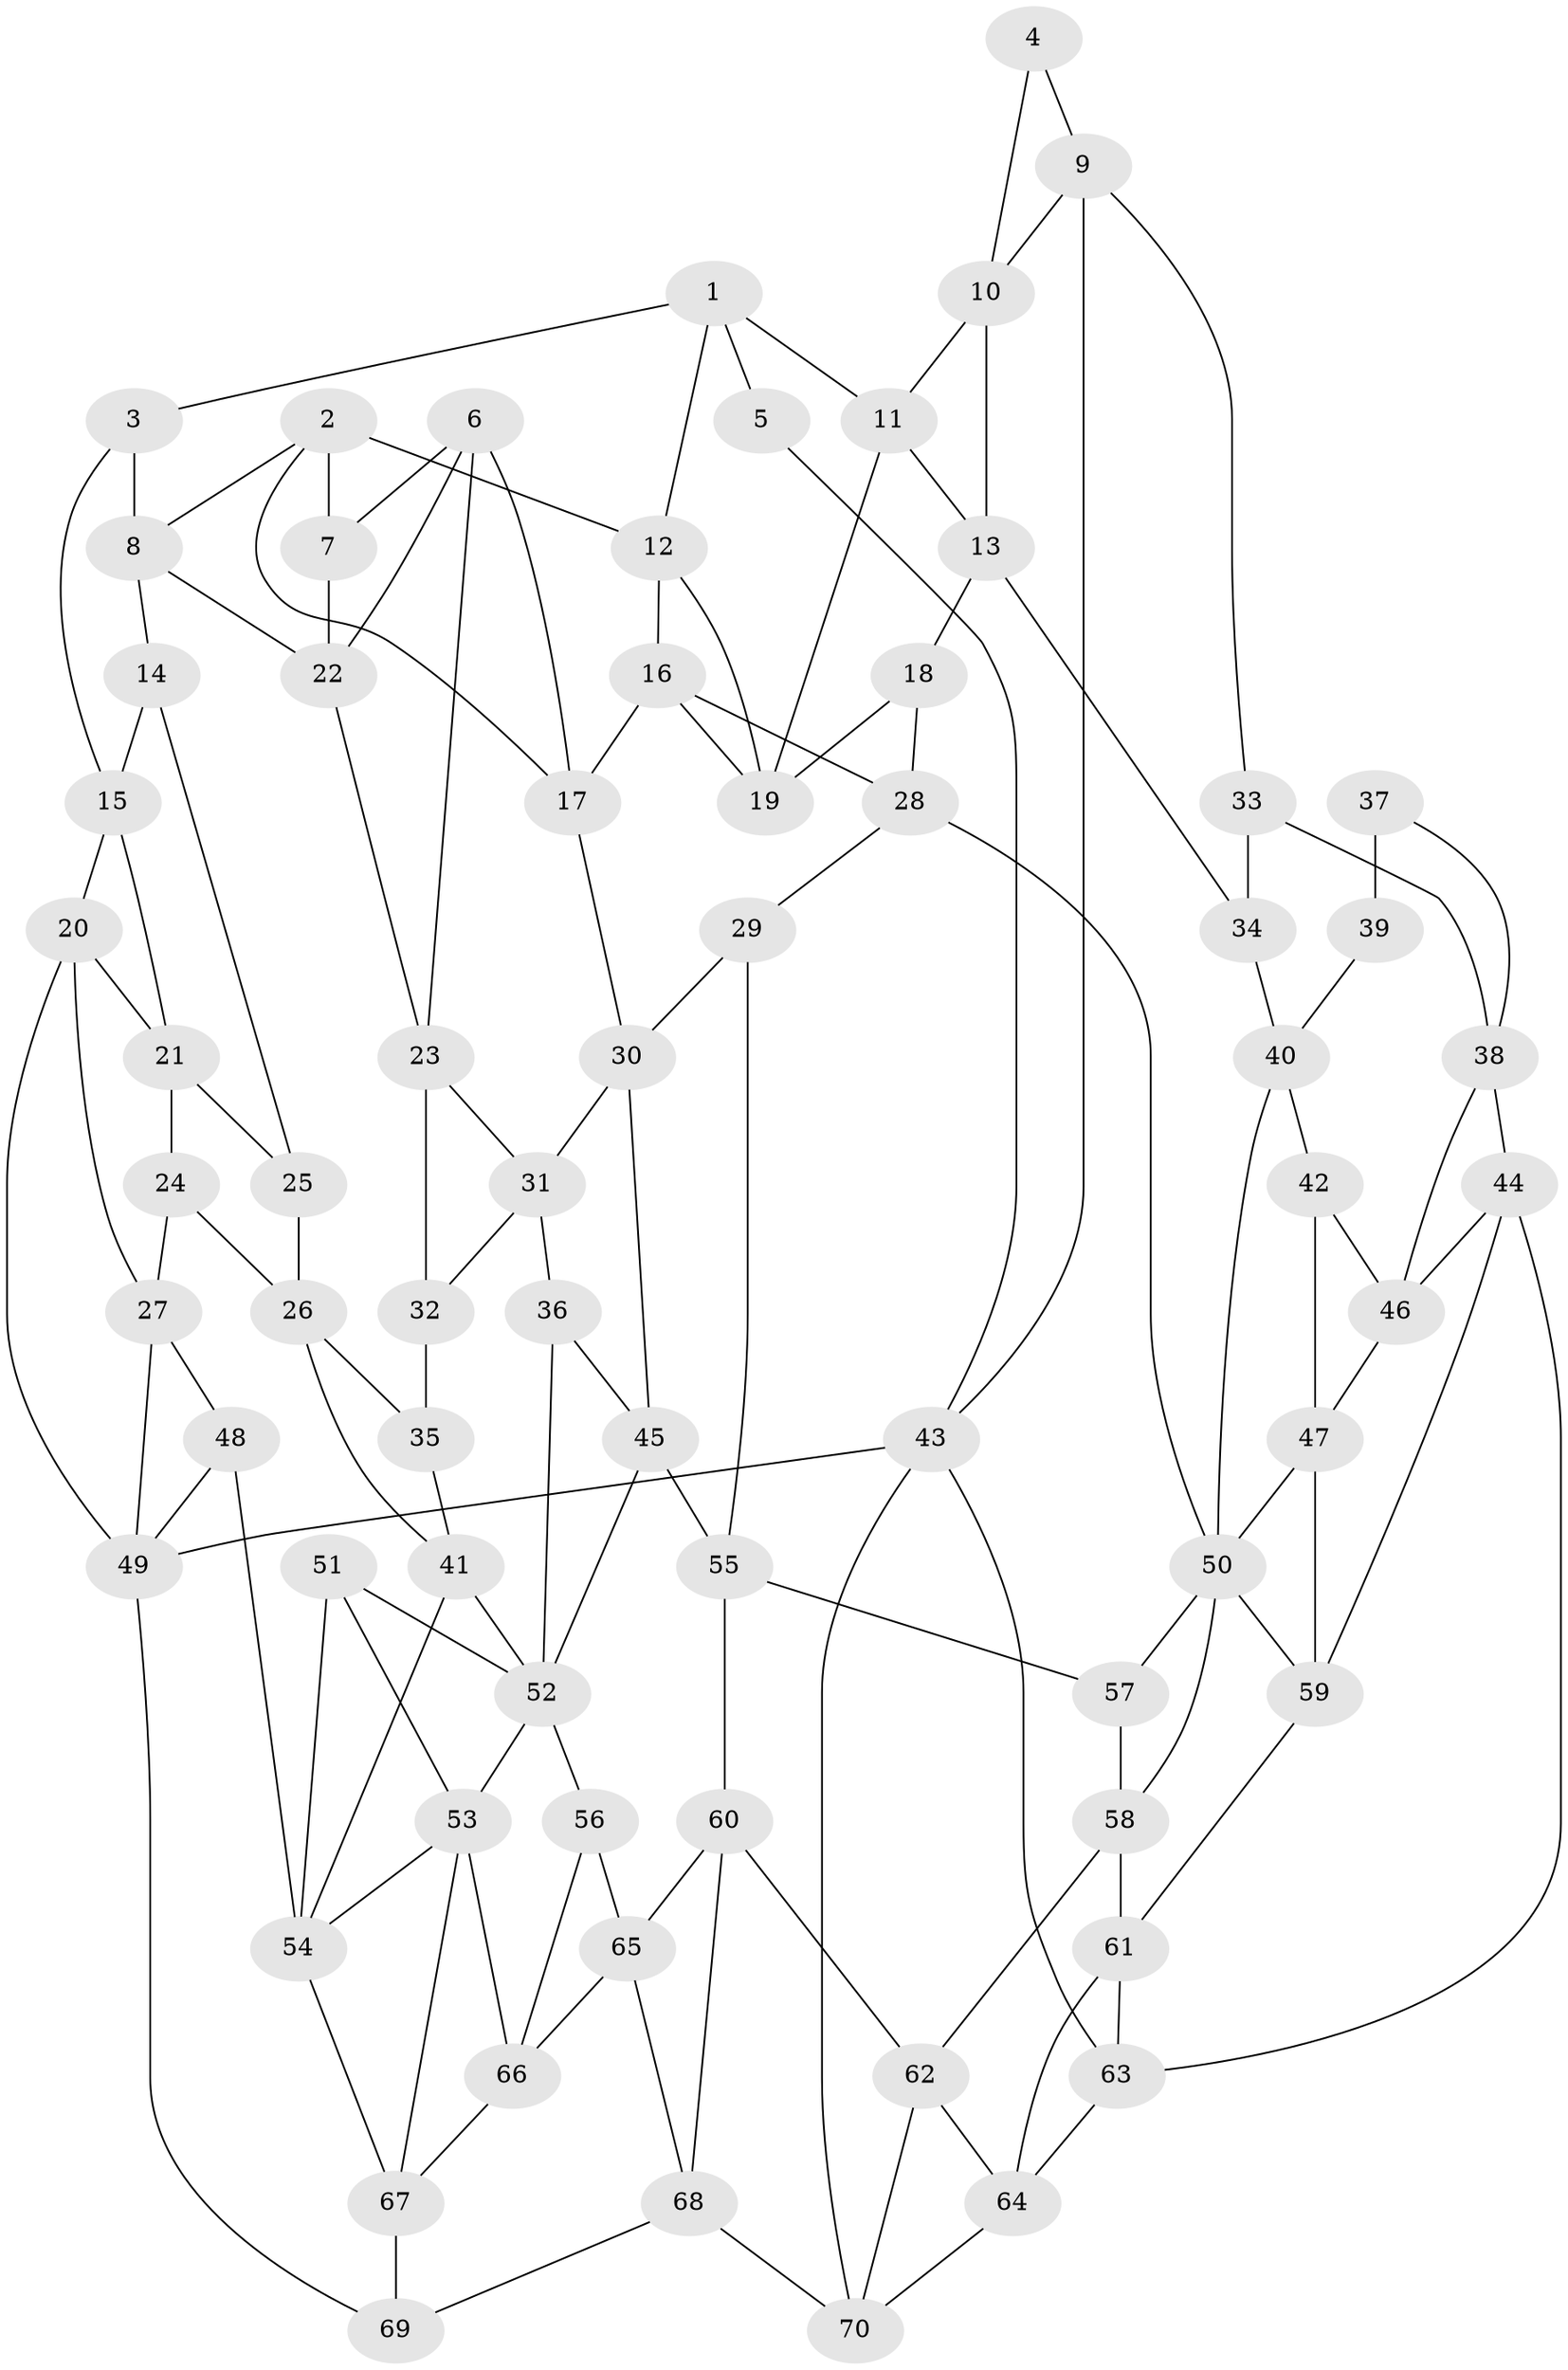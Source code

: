 // original degree distribution, {3: 0.02857142857142857, 5: 0.6, 4: 0.17857142857142858, 6: 0.19285714285714287}
// Generated by graph-tools (version 1.1) at 2025/27/03/09/25 03:27:12]
// undirected, 70 vertices, 131 edges
graph export_dot {
graph [start="1"]
  node [color=gray90,style=filled];
  1;
  2;
  3;
  4;
  5;
  6;
  7;
  8;
  9;
  10;
  11;
  12;
  13;
  14;
  15;
  16;
  17;
  18;
  19;
  20;
  21;
  22;
  23;
  24;
  25;
  26;
  27;
  28;
  29;
  30;
  31;
  32;
  33;
  34;
  35;
  36;
  37;
  38;
  39;
  40;
  41;
  42;
  43;
  44;
  45;
  46;
  47;
  48;
  49;
  50;
  51;
  52;
  53;
  54;
  55;
  56;
  57;
  58;
  59;
  60;
  61;
  62;
  63;
  64;
  65;
  66;
  67;
  68;
  69;
  70;
  1 -- 3 [weight=1.0];
  1 -- 5 [weight=1.0];
  1 -- 11 [weight=1.0];
  1 -- 12 [weight=1.0];
  2 -- 7 [weight=2.0];
  2 -- 8 [weight=1.0];
  2 -- 12 [weight=1.0];
  2 -- 17 [weight=1.0];
  3 -- 8 [weight=1.0];
  3 -- 15 [weight=1.0];
  4 -- 9 [weight=1.0];
  4 -- 10 [weight=1.0];
  5 -- 43 [weight=1.0];
  6 -- 7 [weight=1.0];
  6 -- 17 [weight=1.0];
  6 -- 22 [weight=1.0];
  6 -- 23 [weight=1.0];
  7 -- 22 [weight=1.0];
  8 -- 14 [weight=1.0];
  8 -- 22 [weight=1.0];
  9 -- 10 [weight=1.0];
  9 -- 33 [weight=1.0];
  9 -- 43 [weight=1.0];
  10 -- 11 [weight=1.0];
  10 -- 13 [weight=1.0];
  11 -- 13 [weight=1.0];
  11 -- 19 [weight=1.0];
  12 -- 16 [weight=1.0];
  12 -- 19 [weight=1.0];
  13 -- 18 [weight=1.0];
  13 -- 34 [weight=1.0];
  14 -- 15 [weight=1.0];
  14 -- 25 [weight=2.0];
  15 -- 20 [weight=1.0];
  15 -- 21 [weight=1.0];
  16 -- 17 [weight=1.0];
  16 -- 19 [weight=1.0];
  16 -- 28 [weight=1.0];
  17 -- 30 [weight=1.0];
  18 -- 19 [weight=1.0];
  18 -- 28 [weight=1.0];
  20 -- 21 [weight=1.0];
  20 -- 27 [weight=1.0];
  20 -- 49 [weight=1.0];
  21 -- 24 [weight=1.0];
  21 -- 25 [weight=1.0];
  22 -- 23 [weight=1.0];
  23 -- 31 [weight=1.0];
  23 -- 32 [weight=1.0];
  24 -- 26 [weight=1.0];
  24 -- 27 [weight=1.0];
  25 -- 26 [weight=1.0];
  26 -- 35 [weight=1.0];
  26 -- 41 [weight=1.0];
  27 -- 48 [weight=1.0];
  27 -- 49 [weight=1.0];
  28 -- 29 [weight=1.0];
  28 -- 50 [weight=1.0];
  29 -- 30 [weight=1.0];
  29 -- 55 [weight=1.0];
  30 -- 31 [weight=1.0];
  30 -- 45 [weight=1.0];
  31 -- 32 [weight=1.0];
  31 -- 36 [weight=1.0];
  32 -- 35 [weight=2.0];
  33 -- 34 [weight=1.0];
  33 -- 38 [weight=1.0];
  34 -- 40 [weight=1.0];
  35 -- 41 [weight=1.0];
  36 -- 45 [weight=1.0];
  36 -- 52 [weight=1.0];
  37 -- 38 [weight=1.0];
  37 -- 39 [weight=2.0];
  38 -- 44 [weight=1.0];
  38 -- 46 [weight=1.0];
  39 -- 40 [weight=1.0];
  40 -- 42 [weight=1.0];
  40 -- 50 [weight=1.0];
  41 -- 52 [weight=1.0];
  41 -- 54 [weight=1.0];
  42 -- 46 [weight=1.0];
  42 -- 47 [weight=1.0];
  43 -- 49 [weight=2.0];
  43 -- 63 [weight=1.0];
  43 -- 70 [weight=1.0];
  44 -- 46 [weight=1.0];
  44 -- 59 [weight=1.0];
  44 -- 63 [weight=1.0];
  45 -- 52 [weight=1.0];
  45 -- 55 [weight=1.0];
  46 -- 47 [weight=1.0];
  47 -- 50 [weight=1.0];
  47 -- 59 [weight=1.0];
  48 -- 49 [weight=1.0];
  48 -- 54 [weight=2.0];
  49 -- 69 [weight=1.0];
  50 -- 57 [weight=1.0];
  50 -- 58 [weight=1.0];
  50 -- 59 [weight=1.0];
  51 -- 52 [weight=1.0];
  51 -- 53 [weight=2.0];
  51 -- 54 [weight=1.0];
  52 -- 53 [weight=1.0];
  52 -- 56 [weight=1.0];
  53 -- 54 [weight=1.0];
  53 -- 66 [weight=1.0];
  53 -- 67 [weight=1.0];
  54 -- 67 [weight=1.0];
  55 -- 57 [weight=2.0];
  55 -- 60 [weight=1.0];
  56 -- 65 [weight=1.0];
  56 -- 66 [weight=1.0];
  57 -- 58 [weight=1.0];
  58 -- 61 [weight=1.0];
  58 -- 62 [weight=1.0];
  59 -- 61 [weight=1.0];
  60 -- 62 [weight=1.0];
  60 -- 65 [weight=1.0];
  60 -- 68 [weight=1.0];
  61 -- 63 [weight=1.0];
  61 -- 64 [weight=1.0];
  62 -- 64 [weight=1.0];
  62 -- 70 [weight=1.0];
  63 -- 64 [weight=1.0];
  64 -- 70 [weight=1.0];
  65 -- 66 [weight=1.0];
  65 -- 68 [weight=1.0];
  66 -- 67 [weight=1.0];
  67 -- 69 [weight=1.0];
  68 -- 69 [weight=1.0];
  68 -- 70 [weight=1.0];
}

